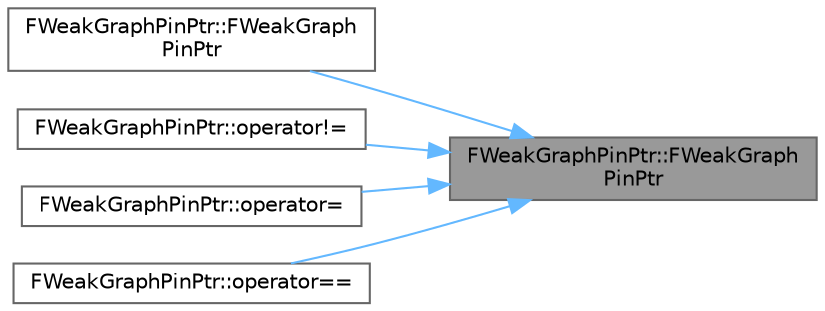 digraph "FWeakGraphPinPtr::FWeakGraphPinPtr"
{
 // INTERACTIVE_SVG=YES
 // LATEX_PDF_SIZE
  bgcolor="transparent";
  edge [fontname=Helvetica,fontsize=10,labelfontname=Helvetica,labelfontsize=10];
  node [fontname=Helvetica,fontsize=10,shape=box,height=0.2,width=0.4];
  rankdir="RL";
  Node1 [id="Node000001",label="FWeakGraphPinPtr::FWeakGraph\lPinPtr",height=0.2,width=0.4,color="gray40", fillcolor="grey60", style="filled", fontcolor="black",tooltip="Default constructor."];
  Node1 -> Node2 [id="edge1_Node000001_Node000002",dir="back",color="steelblue1",style="solid",tooltip=" "];
  Node2 [id="Node000002",label="FWeakGraphPinPtr::FWeakGraph\lPinPtr",height=0.2,width=0.4,color="grey40", fillcolor="white", style="filled",URL="$df/dd8/structFWeakGraphPinPtr.html#afd76a0597d54bf00ba60c5194f087a29",tooltip="Construct from another weak pointer."];
  Node1 -> Node3 [id="edge2_Node000001_Node000003",dir="back",color="steelblue1",style="solid",tooltip=" "];
  Node3 [id="Node000003",label="FWeakGraphPinPtr::operator!=",height=0.2,width=0.4,color="grey40", fillcolor="white", style="filled",URL="$df/dd8/structFWeakGraphPinPtr.html#abe95e102e727741a2d64cdda649bfbda",tooltip="Compare weak pointers for inequality."];
  Node1 -> Node4 [id="edge3_Node000001_Node000004",dir="back",color="steelblue1",style="solid",tooltip=" "];
  Node4 [id="Node000004",label="FWeakGraphPinPtr::operator=",height=0.2,width=0.4,color="grey40", fillcolor="white", style="filled",URL="$df/dd8/structFWeakGraphPinPtr.html#a64d92de02863f943b2d9ee03d63b57c8",tooltip="Assign from another weak pointer."];
  Node1 -> Node5 [id="edge4_Node000001_Node000005",dir="back",color="steelblue1",style="solid",tooltip=" "];
  Node5 [id="Node000005",label="FWeakGraphPinPtr::operator==",height=0.2,width=0.4,color="grey40", fillcolor="white", style="filled",URL="$df/dd8/structFWeakGraphPinPtr.html#acfbdaa4b378868b9c5b3284a7a92bbd4",tooltip="Compare weak pointers for equality."];
}
